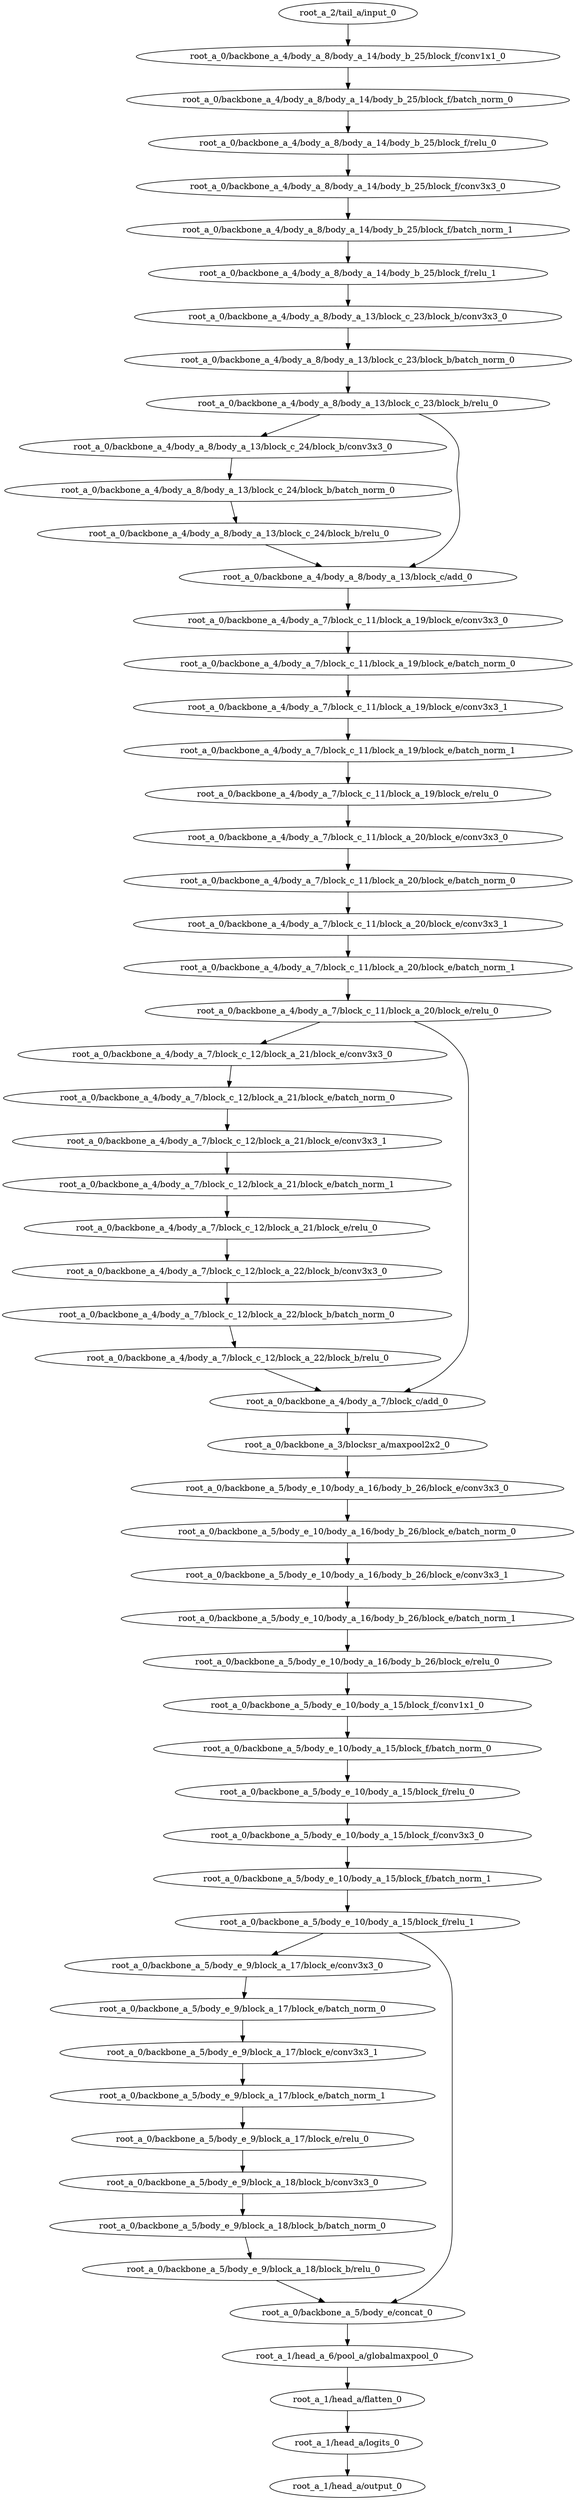 digraph root_a {
	"root_a_2/tail_a/input_0"
	"root_a_0/backbone_a_4/body_a_8/body_a_14/body_b_25/block_f/conv1x1_0"
	"root_a_0/backbone_a_4/body_a_8/body_a_14/body_b_25/block_f/batch_norm_0"
	"root_a_0/backbone_a_4/body_a_8/body_a_14/body_b_25/block_f/relu_0"
	"root_a_0/backbone_a_4/body_a_8/body_a_14/body_b_25/block_f/conv3x3_0"
	"root_a_0/backbone_a_4/body_a_8/body_a_14/body_b_25/block_f/batch_norm_1"
	"root_a_0/backbone_a_4/body_a_8/body_a_14/body_b_25/block_f/relu_1"
	"root_a_0/backbone_a_4/body_a_8/body_a_13/block_c_23/block_b/conv3x3_0"
	"root_a_0/backbone_a_4/body_a_8/body_a_13/block_c_23/block_b/batch_norm_0"
	"root_a_0/backbone_a_4/body_a_8/body_a_13/block_c_23/block_b/relu_0"
	"root_a_0/backbone_a_4/body_a_8/body_a_13/block_c_24/block_b/conv3x3_0"
	"root_a_0/backbone_a_4/body_a_8/body_a_13/block_c_24/block_b/batch_norm_0"
	"root_a_0/backbone_a_4/body_a_8/body_a_13/block_c_24/block_b/relu_0"
	"root_a_0/backbone_a_4/body_a_8/body_a_13/block_c/add_0"
	"root_a_0/backbone_a_4/body_a_7/block_c_11/block_a_19/block_e/conv3x3_0"
	"root_a_0/backbone_a_4/body_a_7/block_c_11/block_a_19/block_e/batch_norm_0"
	"root_a_0/backbone_a_4/body_a_7/block_c_11/block_a_19/block_e/conv3x3_1"
	"root_a_0/backbone_a_4/body_a_7/block_c_11/block_a_19/block_e/batch_norm_1"
	"root_a_0/backbone_a_4/body_a_7/block_c_11/block_a_19/block_e/relu_0"
	"root_a_0/backbone_a_4/body_a_7/block_c_11/block_a_20/block_e/conv3x3_0"
	"root_a_0/backbone_a_4/body_a_7/block_c_11/block_a_20/block_e/batch_norm_0"
	"root_a_0/backbone_a_4/body_a_7/block_c_11/block_a_20/block_e/conv3x3_1"
	"root_a_0/backbone_a_4/body_a_7/block_c_11/block_a_20/block_e/batch_norm_1"
	"root_a_0/backbone_a_4/body_a_7/block_c_11/block_a_20/block_e/relu_0"
	"root_a_0/backbone_a_4/body_a_7/block_c_12/block_a_21/block_e/conv3x3_0"
	"root_a_0/backbone_a_4/body_a_7/block_c_12/block_a_21/block_e/batch_norm_0"
	"root_a_0/backbone_a_4/body_a_7/block_c_12/block_a_21/block_e/conv3x3_1"
	"root_a_0/backbone_a_4/body_a_7/block_c_12/block_a_21/block_e/batch_norm_1"
	"root_a_0/backbone_a_4/body_a_7/block_c_12/block_a_21/block_e/relu_0"
	"root_a_0/backbone_a_4/body_a_7/block_c_12/block_a_22/block_b/conv3x3_0"
	"root_a_0/backbone_a_4/body_a_7/block_c_12/block_a_22/block_b/batch_norm_0"
	"root_a_0/backbone_a_4/body_a_7/block_c_12/block_a_22/block_b/relu_0"
	"root_a_0/backbone_a_4/body_a_7/block_c/add_0"
	"root_a_0/backbone_a_3/blocksr_a/maxpool2x2_0"
	"root_a_0/backbone_a_5/body_e_10/body_a_16/body_b_26/block_e/conv3x3_0"
	"root_a_0/backbone_a_5/body_e_10/body_a_16/body_b_26/block_e/batch_norm_0"
	"root_a_0/backbone_a_5/body_e_10/body_a_16/body_b_26/block_e/conv3x3_1"
	"root_a_0/backbone_a_5/body_e_10/body_a_16/body_b_26/block_e/batch_norm_1"
	"root_a_0/backbone_a_5/body_e_10/body_a_16/body_b_26/block_e/relu_0"
	"root_a_0/backbone_a_5/body_e_10/body_a_15/block_f/conv1x1_0"
	"root_a_0/backbone_a_5/body_e_10/body_a_15/block_f/batch_norm_0"
	"root_a_0/backbone_a_5/body_e_10/body_a_15/block_f/relu_0"
	"root_a_0/backbone_a_5/body_e_10/body_a_15/block_f/conv3x3_0"
	"root_a_0/backbone_a_5/body_e_10/body_a_15/block_f/batch_norm_1"
	"root_a_0/backbone_a_5/body_e_10/body_a_15/block_f/relu_1"
	"root_a_0/backbone_a_5/body_e_9/block_a_17/block_e/conv3x3_0"
	"root_a_0/backbone_a_5/body_e_9/block_a_17/block_e/batch_norm_0"
	"root_a_0/backbone_a_5/body_e_9/block_a_17/block_e/conv3x3_1"
	"root_a_0/backbone_a_5/body_e_9/block_a_17/block_e/batch_norm_1"
	"root_a_0/backbone_a_5/body_e_9/block_a_17/block_e/relu_0"
	"root_a_0/backbone_a_5/body_e_9/block_a_18/block_b/conv3x3_0"
	"root_a_0/backbone_a_5/body_e_9/block_a_18/block_b/batch_norm_0"
	"root_a_0/backbone_a_5/body_e_9/block_a_18/block_b/relu_0"
	"root_a_0/backbone_a_5/body_e/concat_0"
	"root_a_1/head_a_6/pool_a/globalmaxpool_0"
	"root_a_1/head_a/flatten_0"
	"root_a_1/head_a/logits_0"
	"root_a_1/head_a/output_0"

	"root_a_2/tail_a/input_0" -> "root_a_0/backbone_a_4/body_a_8/body_a_14/body_b_25/block_f/conv1x1_0"
	"root_a_0/backbone_a_4/body_a_8/body_a_14/body_b_25/block_f/conv1x1_0" -> "root_a_0/backbone_a_4/body_a_8/body_a_14/body_b_25/block_f/batch_norm_0"
	"root_a_0/backbone_a_4/body_a_8/body_a_14/body_b_25/block_f/batch_norm_0" -> "root_a_0/backbone_a_4/body_a_8/body_a_14/body_b_25/block_f/relu_0"
	"root_a_0/backbone_a_4/body_a_8/body_a_14/body_b_25/block_f/relu_0" -> "root_a_0/backbone_a_4/body_a_8/body_a_14/body_b_25/block_f/conv3x3_0"
	"root_a_0/backbone_a_4/body_a_8/body_a_14/body_b_25/block_f/conv3x3_0" -> "root_a_0/backbone_a_4/body_a_8/body_a_14/body_b_25/block_f/batch_norm_1"
	"root_a_0/backbone_a_4/body_a_8/body_a_14/body_b_25/block_f/batch_norm_1" -> "root_a_0/backbone_a_4/body_a_8/body_a_14/body_b_25/block_f/relu_1"
	"root_a_0/backbone_a_4/body_a_8/body_a_14/body_b_25/block_f/relu_1" -> "root_a_0/backbone_a_4/body_a_8/body_a_13/block_c_23/block_b/conv3x3_0"
	"root_a_0/backbone_a_4/body_a_8/body_a_13/block_c_23/block_b/conv3x3_0" -> "root_a_0/backbone_a_4/body_a_8/body_a_13/block_c_23/block_b/batch_norm_0"
	"root_a_0/backbone_a_4/body_a_8/body_a_13/block_c_23/block_b/batch_norm_0" -> "root_a_0/backbone_a_4/body_a_8/body_a_13/block_c_23/block_b/relu_0"
	"root_a_0/backbone_a_4/body_a_8/body_a_13/block_c_23/block_b/relu_0" -> "root_a_0/backbone_a_4/body_a_8/body_a_13/block_c_24/block_b/conv3x3_0"
	"root_a_0/backbone_a_4/body_a_8/body_a_13/block_c_24/block_b/conv3x3_0" -> "root_a_0/backbone_a_4/body_a_8/body_a_13/block_c_24/block_b/batch_norm_0"
	"root_a_0/backbone_a_4/body_a_8/body_a_13/block_c_24/block_b/batch_norm_0" -> "root_a_0/backbone_a_4/body_a_8/body_a_13/block_c_24/block_b/relu_0"
	"root_a_0/backbone_a_4/body_a_8/body_a_13/block_c_23/block_b/relu_0" -> "root_a_0/backbone_a_4/body_a_8/body_a_13/block_c/add_0"
	"root_a_0/backbone_a_4/body_a_8/body_a_13/block_c_24/block_b/relu_0" -> "root_a_0/backbone_a_4/body_a_8/body_a_13/block_c/add_0"
	"root_a_0/backbone_a_4/body_a_8/body_a_13/block_c/add_0" -> "root_a_0/backbone_a_4/body_a_7/block_c_11/block_a_19/block_e/conv3x3_0"
	"root_a_0/backbone_a_4/body_a_7/block_c_11/block_a_19/block_e/conv3x3_0" -> "root_a_0/backbone_a_4/body_a_7/block_c_11/block_a_19/block_e/batch_norm_0"
	"root_a_0/backbone_a_4/body_a_7/block_c_11/block_a_19/block_e/batch_norm_0" -> "root_a_0/backbone_a_4/body_a_7/block_c_11/block_a_19/block_e/conv3x3_1"
	"root_a_0/backbone_a_4/body_a_7/block_c_11/block_a_19/block_e/conv3x3_1" -> "root_a_0/backbone_a_4/body_a_7/block_c_11/block_a_19/block_e/batch_norm_1"
	"root_a_0/backbone_a_4/body_a_7/block_c_11/block_a_19/block_e/batch_norm_1" -> "root_a_0/backbone_a_4/body_a_7/block_c_11/block_a_19/block_e/relu_0"
	"root_a_0/backbone_a_4/body_a_7/block_c_11/block_a_19/block_e/relu_0" -> "root_a_0/backbone_a_4/body_a_7/block_c_11/block_a_20/block_e/conv3x3_0"
	"root_a_0/backbone_a_4/body_a_7/block_c_11/block_a_20/block_e/conv3x3_0" -> "root_a_0/backbone_a_4/body_a_7/block_c_11/block_a_20/block_e/batch_norm_0"
	"root_a_0/backbone_a_4/body_a_7/block_c_11/block_a_20/block_e/batch_norm_0" -> "root_a_0/backbone_a_4/body_a_7/block_c_11/block_a_20/block_e/conv3x3_1"
	"root_a_0/backbone_a_4/body_a_7/block_c_11/block_a_20/block_e/conv3x3_1" -> "root_a_0/backbone_a_4/body_a_7/block_c_11/block_a_20/block_e/batch_norm_1"
	"root_a_0/backbone_a_4/body_a_7/block_c_11/block_a_20/block_e/batch_norm_1" -> "root_a_0/backbone_a_4/body_a_7/block_c_11/block_a_20/block_e/relu_0"
	"root_a_0/backbone_a_4/body_a_7/block_c_11/block_a_20/block_e/relu_0" -> "root_a_0/backbone_a_4/body_a_7/block_c_12/block_a_21/block_e/conv3x3_0"
	"root_a_0/backbone_a_4/body_a_7/block_c_12/block_a_21/block_e/conv3x3_0" -> "root_a_0/backbone_a_4/body_a_7/block_c_12/block_a_21/block_e/batch_norm_0"
	"root_a_0/backbone_a_4/body_a_7/block_c_12/block_a_21/block_e/batch_norm_0" -> "root_a_0/backbone_a_4/body_a_7/block_c_12/block_a_21/block_e/conv3x3_1"
	"root_a_0/backbone_a_4/body_a_7/block_c_12/block_a_21/block_e/conv3x3_1" -> "root_a_0/backbone_a_4/body_a_7/block_c_12/block_a_21/block_e/batch_norm_1"
	"root_a_0/backbone_a_4/body_a_7/block_c_12/block_a_21/block_e/batch_norm_1" -> "root_a_0/backbone_a_4/body_a_7/block_c_12/block_a_21/block_e/relu_0"
	"root_a_0/backbone_a_4/body_a_7/block_c_12/block_a_21/block_e/relu_0" -> "root_a_0/backbone_a_4/body_a_7/block_c_12/block_a_22/block_b/conv3x3_0"
	"root_a_0/backbone_a_4/body_a_7/block_c_12/block_a_22/block_b/conv3x3_0" -> "root_a_0/backbone_a_4/body_a_7/block_c_12/block_a_22/block_b/batch_norm_0"
	"root_a_0/backbone_a_4/body_a_7/block_c_12/block_a_22/block_b/batch_norm_0" -> "root_a_0/backbone_a_4/body_a_7/block_c_12/block_a_22/block_b/relu_0"
	"root_a_0/backbone_a_4/body_a_7/block_c_12/block_a_22/block_b/relu_0" -> "root_a_0/backbone_a_4/body_a_7/block_c/add_0"
	"root_a_0/backbone_a_4/body_a_7/block_c_11/block_a_20/block_e/relu_0" -> "root_a_0/backbone_a_4/body_a_7/block_c/add_0"
	"root_a_0/backbone_a_4/body_a_7/block_c/add_0" -> "root_a_0/backbone_a_3/blocksr_a/maxpool2x2_0"
	"root_a_0/backbone_a_3/blocksr_a/maxpool2x2_0" -> "root_a_0/backbone_a_5/body_e_10/body_a_16/body_b_26/block_e/conv3x3_0"
	"root_a_0/backbone_a_5/body_e_10/body_a_16/body_b_26/block_e/conv3x3_0" -> "root_a_0/backbone_a_5/body_e_10/body_a_16/body_b_26/block_e/batch_norm_0"
	"root_a_0/backbone_a_5/body_e_10/body_a_16/body_b_26/block_e/batch_norm_0" -> "root_a_0/backbone_a_5/body_e_10/body_a_16/body_b_26/block_e/conv3x3_1"
	"root_a_0/backbone_a_5/body_e_10/body_a_16/body_b_26/block_e/conv3x3_1" -> "root_a_0/backbone_a_5/body_e_10/body_a_16/body_b_26/block_e/batch_norm_1"
	"root_a_0/backbone_a_5/body_e_10/body_a_16/body_b_26/block_e/batch_norm_1" -> "root_a_0/backbone_a_5/body_e_10/body_a_16/body_b_26/block_e/relu_0"
	"root_a_0/backbone_a_5/body_e_10/body_a_16/body_b_26/block_e/relu_0" -> "root_a_0/backbone_a_5/body_e_10/body_a_15/block_f/conv1x1_0"
	"root_a_0/backbone_a_5/body_e_10/body_a_15/block_f/conv1x1_0" -> "root_a_0/backbone_a_5/body_e_10/body_a_15/block_f/batch_norm_0"
	"root_a_0/backbone_a_5/body_e_10/body_a_15/block_f/batch_norm_0" -> "root_a_0/backbone_a_5/body_e_10/body_a_15/block_f/relu_0"
	"root_a_0/backbone_a_5/body_e_10/body_a_15/block_f/relu_0" -> "root_a_0/backbone_a_5/body_e_10/body_a_15/block_f/conv3x3_0"
	"root_a_0/backbone_a_5/body_e_10/body_a_15/block_f/conv3x3_0" -> "root_a_0/backbone_a_5/body_e_10/body_a_15/block_f/batch_norm_1"
	"root_a_0/backbone_a_5/body_e_10/body_a_15/block_f/batch_norm_1" -> "root_a_0/backbone_a_5/body_e_10/body_a_15/block_f/relu_1"
	"root_a_0/backbone_a_5/body_e_10/body_a_15/block_f/relu_1" -> "root_a_0/backbone_a_5/body_e_9/block_a_17/block_e/conv3x3_0"
	"root_a_0/backbone_a_5/body_e_9/block_a_17/block_e/conv3x3_0" -> "root_a_0/backbone_a_5/body_e_9/block_a_17/block_e/batch_norm_0"
	"root_a_0/backbone_a_5/body_e_9/block_a_17/block_e/batch_norm_0" -> "root_a_0/backbone_a_5/body_e_9/block_a_17/block_e/conv3x3_1"
	"root_a_0/backbone_a_5/body_e_9/block_a_17/block_e/conv3x3_1" -> "root_a_0/backbone_a_5/body_e_9/block_a_17/block_e/batch_norm_1"
	"root_a_0/backbone_a_5/body_e_9/block_a_17/block_e/batch_norm_1" -> "root_a_0/backbone_a_5/body_e_9/block_a_17/block_e/relu_0"
	"root_a_0/backbone_a_5/body_e_9/block_a_17/block_e/relu_0" -> "root_a_0/backbone_a_5/body_e_9/block_a_18/block_b/conv3x3_0"
	"root_a_0/backbone_a_5/body_e_9/block_a_18/block_b/conv3x3_0" -> "root_a_0/backbone_a_5/body_e_9/block_a_18/block_b/batch_norm_0"
	"root_a_0/backbone_a_5/body_e_9/block_a_18/block_b/batch_norm_0" -> "root_a_0/backbone_a_5/body_e_9/block_a_18/block_b/relu_0"
	"root_a_0/backbone_a_5/body_e_9/block_a_18/block_b/relu_0" -> "root_a_0/backbone_a_5/body_e/concat_0"
	"root_a_0/backbone_a_5/body_e_10/body_a_15/block_f/relu_1" -> "root_a_0/backbone_a_5/body_e/concat_0"
	"root_a_0/backbone_a_5/body_e/concat_0" -> "root_a_1/head_a_6/pool_a/globalmaxpool_0"
	"root_a_1/head_a_6/pool_a/globalmaxpool_0" -> "root_a_1/head_a/flatten_0"
	"root_a_1/head_a/flatten_0" -> "root_a_1/head_a/logits_0"
	"root_a_1/head_a/logits_0" -> "root_a_1/head_a/output_0"

}